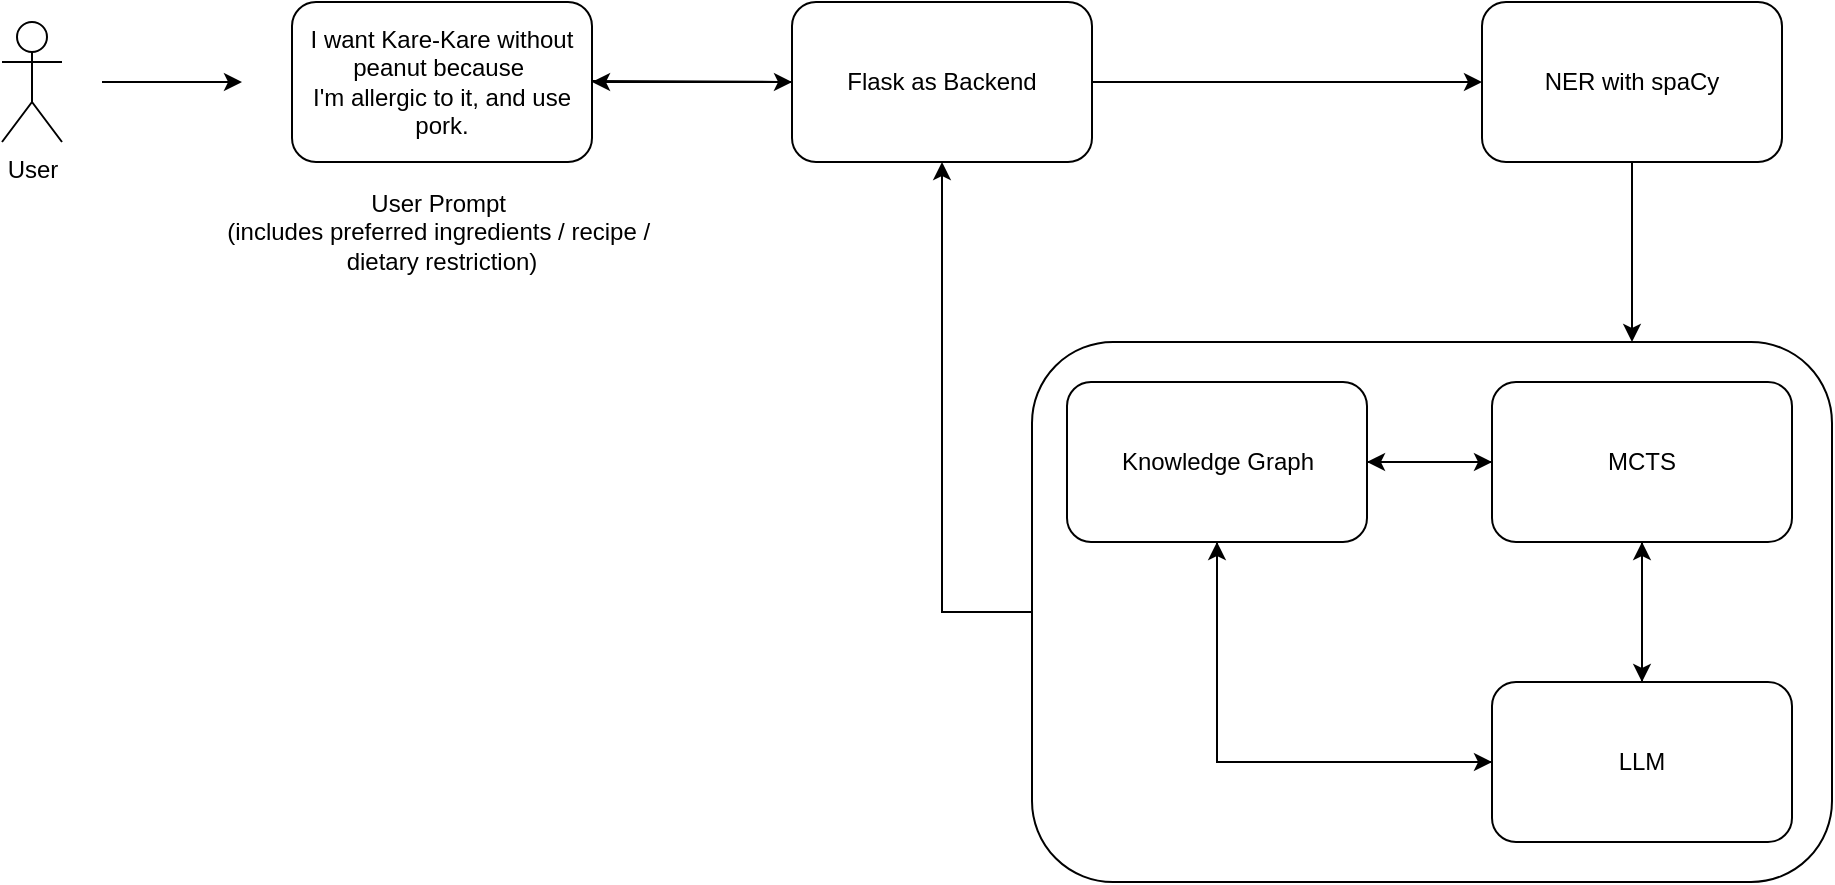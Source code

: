 <mxfile version="24.5.3" type="github">
  <diagram name="Page-1" id="nqtYJb-C8pLSouhX_ml8">
    <mxGraphModel dx="999" dy="497" grid="1" gridSize="10" guides="1" tooltips="1" connect="1" arrows="1" fold="1" page="1" pageScale="1" pageWidth="850" pageHeight="1100" math="0" shadow="0">
      <root>
        <mxCell id="0" />
        <mxCell id="1" parent="0" />
        <mxCell id="jxTVoxvYUh4I0hS91gZT-29" style="edgeStyle=orthogonalEdgeStyle;rounded=0;orthogonalLoop=1;jettySize=auto;html=1;exitX=0;exitY=0.5;exitDx=0;exitDy=0;entryX=0.5;entryY=1;entryDx=0;entryDy=0;" edge="1" parent="1" source="jxTVoxvYUh4I0hS91gZT-27" target="jxTVoxvYUh4I0hS91gZT-19">
          <mxGeometry relative="1" as="geometry" />
        </mxCell>
        <mxCell id="jxTVoxvYUh4I0hS91gZT-27" value="" style="rounded=1;whiteSpace=wrap;html=1;" vertex="1" parent="1">
          <mxGeometry x="545" y="310" width="400" height="270" as="geometry" />
        </mxCell>
        <mxCell id="jxTVoxvYUh4I0hS91gZT-1" value="I want Kare-Kare without peanut because&amp;nbsp;&lt;div&gt;I&#39;m allergic to it, and use pork.&lt;/div&gt;" style="rounded=1;whiteSpace=wrap;html=1;" vertex="1" parent="1">
          <mxGeometry x="175" y="140" width="150" height="80" as="geometry" />
        </mxCell>
        <mxCell id="jxTVoxvYUh4I0hS91gZT-2" value="User" style="shape=umlActor;verticalLabelPosition=bottom;verticalAlign=top;html=1;outlineConnect=0;" vertex="1" parent="1">
          <mxGeometry x="30" y="150" width="30" height="60" as="geometry" />
        </mxCell>
        <mxCell id="jxTVoxvYUh4I0hS91gZT-5" value="" style="endArrow=classic;html=1;rounded=0;" edge="1" parent="1">
          <mxGeometry width="50" height="50" relative="1" as="geometry">
            <mxPoint x="80" y="180" as="sourcePoint" />
            <mxPoint x="150" y="180" as="targetPoint" />
          </mxGeometry>
        </mxCell>
        <mxCell id="jxTVoxvYUh4I0hS91gZT-28" style="edgeStyle=orthogonalEdgeStyle;rounded=0;orthogonalLoop=1;jettySize=auto;html=1;exitX=0.5;exitY=1;exitDx=0;exitDy=0;entryX=0.75;entryY=0;entryDx=0;entryDy=0;" edge="1" parent="1" source="jxTVoxvYUh4I0hS91gZT-6" target="jxTVoxvYUh4I0hS91gZT-27">
          <mxGeometry relative="1" as="geometry" />
        </mxCell>
        <mxCell id="jxTVoxvYUh4I0hS91gZT-6" value="NER with spaCy" style="rounded=1;whiteSpace=wrap;html=1;" vertex="1" parent="1">
          <mxGeometry x="770" y="140" width="150" height="80" as="geometry" />
        </mxCell>
        <mxCell id="jxTVoxvYUh4I0hS91gZT-8" value="User Prompt&amp;nbsp;&lt;div&gt;(includes preferred ingredients / recipe /&amp;nbsp;&lt;/div&gt;&lt;div&gt;dietary restriction)&lt;/div&gt;" style="text;html=1;align=center;verticalAlign=middle;whiteSpace=wrap;rounded=0;" vertex="1" parent="1">
          <mxGeometry x="140" y="240" width="220" height="30" as="geometry" />
        </mxCell>
        <mxCell id="jxTVoxvYUh4I0hS91gZT-10" value="MCTS" style="rounded=1;whiteSpace=wrap;html=1;" vertex="1" parent="1">
          <mxGeometry x="775" y="330" width="150" height="80" as="geometry" />
        </mxCell>
        <mxCell id="jxTVoxvYUh4I0hS91gZT-17" style="edgeStyle=orthogonalEdgeStyle;rounded=0;orthogonalLoop=1;jettySize=auto;html=1;exitX=0.5;exitY=1;exitDx=0;exitDy=0;entryX=0;entryY=0.5;entryDx=0;entryDy=0;" edge="1" parent="1" source="jxTVoxvYUh4I0hS91gZT-11" target="jxTVoxvYUh4I0hS91gZT-15">
          <mxGeometry relative="1" as="geometry">
            <mxPoint x="712.5" y="400.0" as="sourcePoint" />
            <mxPoint x="850.0" y="520" as="targetPoint" />
            <Array as="points">
              <mxPoint x="638" y="520" />
            </Array>
          </mxGeometry>
        </mxCell>
        <mxCell id="jxTVoxvYUh4I0hS91gZT-11" value="Knowledge Graph" style="rounded=1;whiteSpace=wrap;html=1;" vertex="1" parent="1">
          <mxGeometry x="562.5" y="330" width="150" height="80" as="geometry" />
        </mxCell>
        <mxCell id="jxTVoxvYUh4I0hS91gZT-12" value="" style="endArrow=classic;html=1;rounded=0;exitX=0;exitY=0.5;exitDx=0;exitDy=0;entryX=1;entryY=0.5;entryDx=0;entryDy=0;" edge="1" parent="1" source="jxTVoxvYUh4I0hS91gZT-10" target="jxTVoxvYUh4I0hS91gZT-11">
          <mxGeometry width="50" height="50" relative="1" as="geometry">
            <mxPoint x="615" y="360" as="sourcePoint" />
            <mxPoint x="735" y="370" as="targetPoint" />
          </mxGeometry>
        </mxCell>
        <mxCell id="jxTVoxvYUh4I0hS91gZT-14" value="" style="endArrow=classic;html=1;rounded=0;exitX=0.5;exitY=1;exitDx=0;exitDy=0;entryX=0.5;entryY=0;entryDx=0;entryDy=0;" edge="1" parent="1" source="jxTVoxvYUh4I0hS91gZT-10" target="jxTVoxvYUh4I0hS91gZT-15">
          <mxGeometry width="50" height="50" relative="1" as="geometry">
            <mxPoint x="625" y="380" as="sourcePoint" />
            <mxPoint x="805" y="480" as="targetPoint" />
          </mxGeometry>
        </mxCell>
        <mxCell id="jxTVoxvYUh4I0hS91gZT-25" style="edgeStyle=orthogonalEdgeStyle;rounded=0;orthogonalLoop=1;jettySize=auto;html=1;exitX=0;exitY=0.5;exitDx=0;exitDy=0;entryX=0.5;entryY=1;entryDx=0;entryDy=0;" edge="1" parent="1" source="jxTVoxvYUh4I0hS91gZT-15" target="jxTVoxvYUh4I0hS91gZT-11">
          <mxGeometry relative="1" as="geometry" />
        </mxCell>
        <mxCell id="jxTVoxvYUh4I0hS91gZT-15" value="LLM" style="rounded=1;whiteSpace=wrap;html=1;" vertex="1" parent="1">
          <mxGeometry x="775" y="480" width="150" height="80" as="geometry" />
        </mxCell>
        <mxCell id="jxTVoxvYUh4I0hS91gZT-19" value="Flask as Backend" style="rounded=1;whiteSpace=wrap;html=1;" vertex="1" parent="1">
          <mxGeometry x="425" y="140" width="150" height="80" as="geometry" />
        </mxCell>
        <mxCell id="jxTVoxvYUh4I0hS91gZT-21" value="" style="endArrow=classic;html=1;rounded=0;entryX=0;entryY=0.5;entryDx=0;entryDy=0;exitX=1;exitY=0.5;exitDx=0;exitDy=0;" edge="1" parent="1" source="jxTVoxvYUh4I0hS91gZT-19" target="jxTVoxvYUh4I0hS91gZT-6">
          <mxGeometry width="50" height="50" relative="1" as="geometry">
            <mxPoint x="785" y="230" as="sourcePoint" />
            <mxPoint x="785" y="330" as="targetPoint" />
          </mxGeometry>
        </mxCell>
        <mxCell id="jxTVoxvYUh4I0hS91gZT-22" value="" style="endArrow=classic;html=1;rounded=0;exitX=1;exitY=0.5;exitDx=0;exitDy=0;entryX=0;entryY=0.5;entryDx=0;entryDy=0;" edge="1" parent="1" target="jxTVoxvYUh4I0hS91gZT-19">
          <mxGeometry width="50" height="50" relative="1" as="geometry">
            <mxPoint x="325" y="179.55" as="sourcePoint" />
            <mxPoint x="420" y="180" as="targetPoint" />
          </mxGeometry>
        </mxCell>
        <mxCell id="jxTVoxvYUh4I0hS91gZT-23" value="" style="endArrow=classic;html=1;rounded=0;exitX=0;exitY=0.5;exitDx=0;exitDy=0;entryX=1;entryY=0.5;entryDx=0;entryDy=0;" edge="1" parent="1" source="jxTVoxvYUh4I0hS91gZT-19" target="jxTVoxvYUh4I0hS91gZT-1">
          <mxGeometry width="50" height="50" relative="1" as="geometry">
            <mxPoint x="335" y="189.55" as="sourcePoint" />
            <mxPoint x="320" y="300" as="targetPoint" />
          </mxGeometry>
        </mxCell>
        <mxCell id="jxTVoxvYUh4I0hS91gZT-24" value="" style="endArrow=classic;html=1;rounded=0;exitX=0.5;exitY=0;exitDx=0;exitDy=0;entryX=0.5;entryY=1;entryDx=0;entryDy=0;" edge="1" parent="1" source="jxTVoxvYUh4I0hS91gZT-15" target="jxTVoxvYUh4I0hS91gZT-10">
          <mxGeometry width="50" height="50" relative="1" as="geometry">
            <mxPoint x="860" y="420" as="sourcePoint" />
            <mxPoint x="860" y="490" as="targetPoint" />
          </mxGeometry>
        </mxCell>
        <mxCell id="jxTVoxvYUh4I0hS91gZT-26" value="" style="endArrow=classic;html=1;rounded=0;exitX=1;exitY=0.5;exitDx=0;exitDy=0;entryX=0;entryY=0.5;entryDx=0;entryDy=0;" edge="1" parent="1" source="jxTVoxvYUh4I0hS91gZT-11" target="jxTVoxvYUh4I0hS91gZT-10">
          <mxGeometry width="50" height="50" relative="1" as="geometry">
            <mxPoint x="785" y="380" as="sourcePoint" />
            <mxPoint x="725" y="381" as="targetPoint" />
          </mxGeometry>
        </mxCell>
      </root>
    </mxGraphModel>
  </diagram>
</mxfile>
